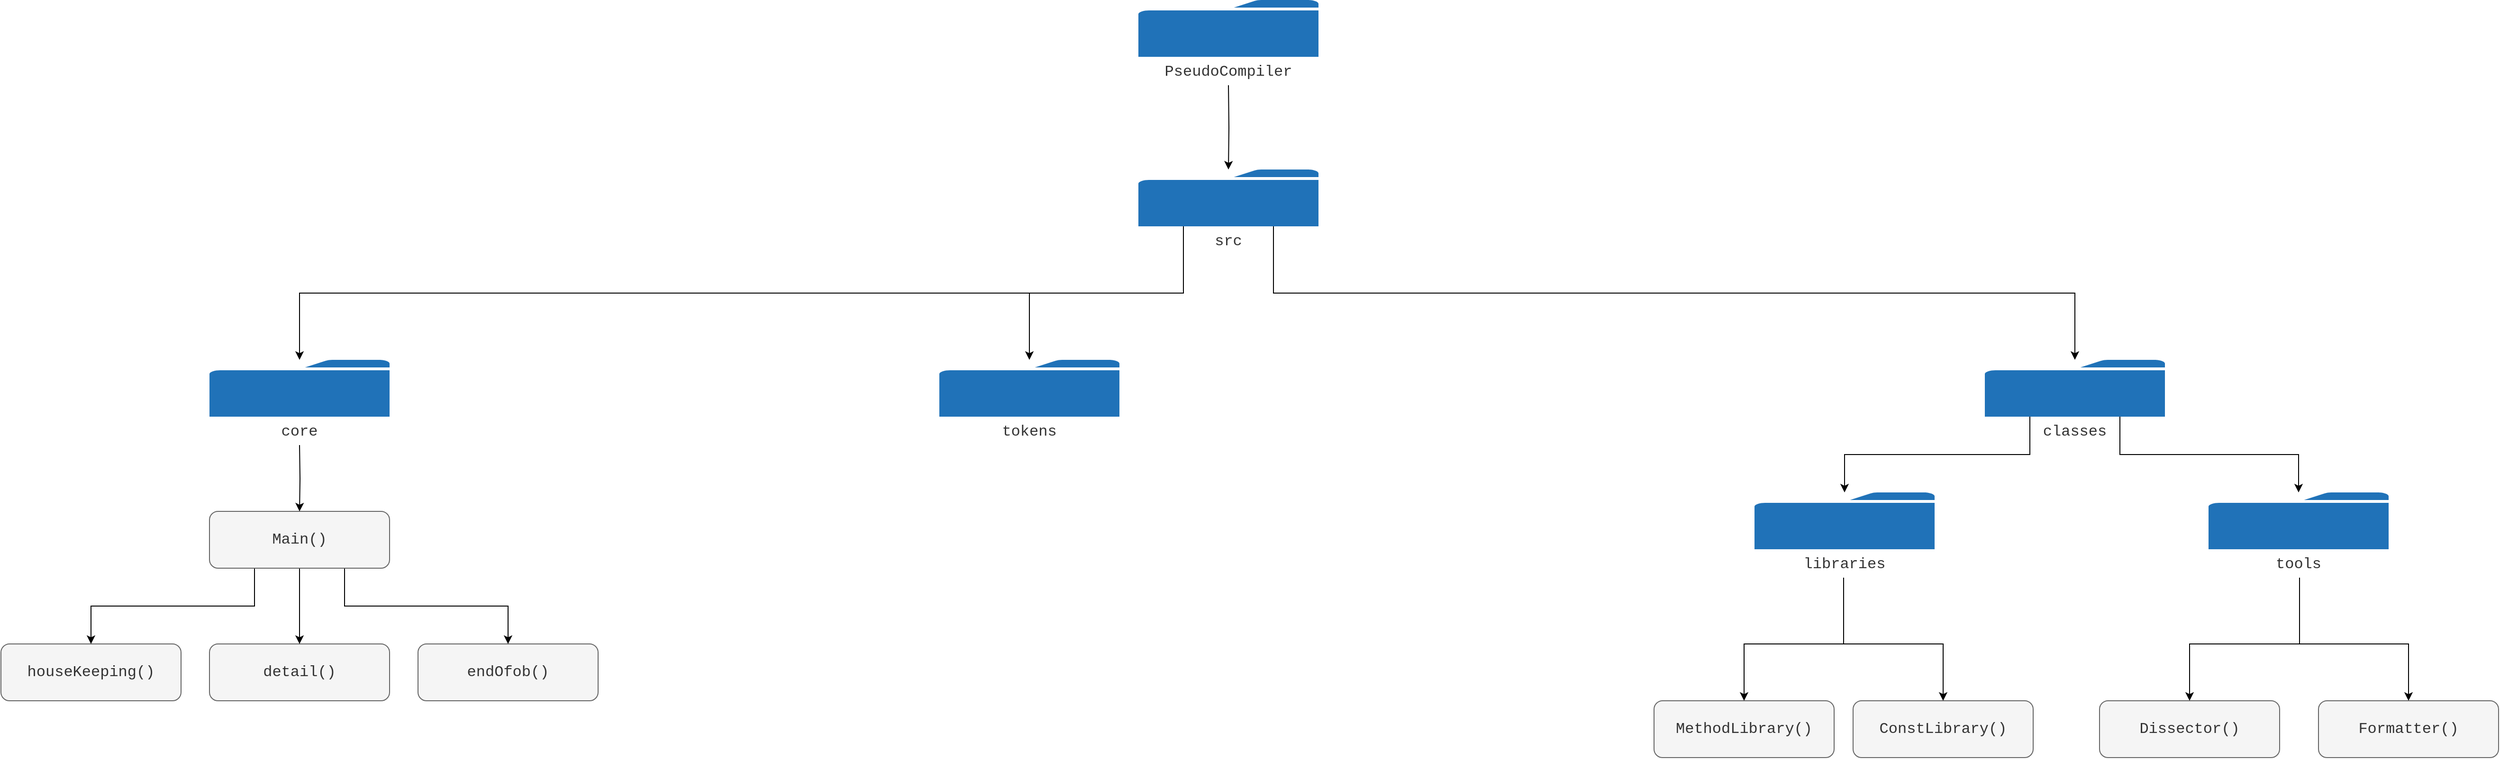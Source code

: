 <mxfile version="26.1.1">
  <diagram name="PseudoCompiler" id="BMqjqRNvKpbfWzwl1En0">
    <mxGraphModel dx="3800" dy="1242" grid="1" gridSize="10" guides="1" tooltips="1" connect="1" arrows="1" fold="1" page="1" pageScale="1" pageWidth="850" pageHeight="1100" math="0" shadow="0">
      <root>
        <mxCell id="0" />
        <mxCell id="1" parent="0" />
        <mxCell id="dbPTEC6S_8MBjSTOmzba-41" style="edgeStyle=orthogonalEdgeStyle;rounded=0;orthogonalLoop=1;jettySize=auto;html=1;entryX=0.5;entryY=0;entryDx=0;entryDy=0;" edge="1" parent="1" target="dbPTEC6S_8MBjSTOmzba-90">
          <mxGeometry relative="1" as="geometry">
            <mxPoint x="265" y="130" as="sourcePoint" />
            <mxPoint x="265" y="230" as="targetPoint" />
          </mxGeometry>
        </mxCell>
        <mxCell id="dbPTEC6S_8MBjSTOmzba-1" value="PseudoCompiler" style="rounded=1;whiteSpace=wrap;html=1;fillColor=#2072B8;fontColor=#333333;strokeColor=none;fontSize=16;fontFamily=Courier New;sketch=0;pointerEvents=1;shadow=0;dashed=0;labelPosition=center;verticalLabelPosition=bottom;verticalAlign=top;outlineConnect=0;shape=mxgraph.office.concepts.folder;" vertex="1" parent="1">
          <mxGeometry x="170" y="40" width="190" height="60" as="geometry" />
        </mxCell>
        <mxCell id="dbPTEC6S_8MBjSTOmzba-2" value="houseKeeping()" style="rounded=1;whiteSpace=wrap;html=1;fillColor=#f5f5f5;fontColor=#333333;strokeColor=#666666;fontSize=16;fontFamily=Courier New;" vertex="1" parent="1">
          <mxGeometry x="-1030" y="720" width="190" height="60" as="geometry" />
        </mxCell>
        <mxCell id="dbPTEC6S_8MBjSTOmzba-4" value="detail()" style="rounded=1;whiteSpace=wrap;html=1;fillColor=#f5f5f5;fontColor=#333333;strokeColor=#666666;fontSize=16;fontFamily=Courier New;" vertex="1" parent="1">
          <mxGeometry x="-810" y="720" width="190" height="60" as="geometry" />
        </mxCell>
        <mxCell id="dbPTEC6S_8MBjSTOmzba-6" value="endOfob()" style="rounded=1;whiteSpace=wrap;html=1;fillColor=#f5f5f5;fontColor=#333333;strokeColor=#666666;fontSize=16;fontFamily=Courier New;" vertex="1" parent="1">
          <mxGeometry x="-590" y="720" width="190" height="60" as="geometry" />
        </mxCell>
        <mxCell id="dbPTEC6S_8MBjSTOmzba-10" style="edgeStyle=orthogonalEdgeStyle;rounded=0;orthogonalLoop=1;jettySize=auto;html=1;exitX=0.25;exitY=1;exitDx=0;exitDy=0;entryX=0.5;entryY=0;entryDx=0;entryDy=0;" edge="1" parent="1" source="dbPTEC6S_8MBjSTOmzba-8" target="dbPTEC6S_8MBjSTOmzba-2">
          <mxGeometry relative="1" as="geometry" />
        </mxCell>
        <mxCell id="dbPTEC6S_8MBjSTOmzba-11" style="edgeStyle=orthogonalEdgeStyle;rounded=0;orthogonalLoop=1;jettySize=auto;html=1;exitX=0.5;exitY=1;exitDx=0;exitDy=0;entryX=0.5;entryY=0;entryDx=0;entryDy=0;" edge="1" parent="1" source="dbPTEC6S_8MBjSTOmzba-8" target="dbPTEC6S_8MBjSTOmzba-4">
          <mxGeometry relative="1" as="geometry" />
        </mxCell>
        <mxCell id="dbPTEC6S_8MBjSTOmzba-12" style="edgeStyle=orthogonalEdgeStyle;rounded=0;orthogonalLoop=1;jettySize=auto;html=1;exitX=0.75;exitY=1;exitDx=0;exitDy=0;entryX=0.5;entryY=0;entryDx=0;entryDy=0;" edge="1" parent="1" source="dbPTEC6S_8MBjSTOmzba-8" target="dbPTEC6S_8MBjSTOmzba-6">
          <mxGeometry relative="1" as="geometry" />
        </mxCell>
        <mxCell id="dbPTEC6S_8MBjSTOmzba-8" value="Main()" style="rounded=1;whiteSpace=wrap;html=1;fillColor=#f5f5f5;fontColor=#333333;strokeColor=#666666;fontSize=16;fontFamily=Courier New;" vertex="1" parent="1">
          <mxGeometry x="-810" y="580" width="190" height="60" as="geometry" />
        </mxCell>
        <mxCell id="dbPTEC6S_8MBjSTOmzba-34" value="MethodLibrary()" style="rounded=1;whiteSpace=wrap;html=1;fillColor=#f5f5f5;fontColor=#333333;strokeColor=#666666;fontSize=16;fontFamily=Courier New;" vertex="1" parent="1">
          <mxGeometry x="714" y="780" width="190" height="60" as="geometry" />
        </mxCell>
        <mxCell id="dbPTEC6S_8MBjSTOmzba-37" value="ConstLibrary()" style="rounded=1;whiteSpace=wrap;html=1;fillColor=#f5f5f5;fontColor=#333333;strokeColor=#666666;fontSize=16;fontFamily=Courier New;" vertex="1" parent="1">
          <mxGeometry x="924" y="780" width="190" height="60" as="geometry" />
        </mxCell>
        <mxCell id="dbPTEC6S_8MBjSTOmzba-65" style="edgeStyle=orthogonalEdgeStyle;rounded=0;orthogonalLoop=1;jettySize=auto;html=1;exitX=0.25;exitY=1;exitDx=0;exitDy=0;entryX=0.5;entryY=0;entryDx=0;entryDy=0;" edge="1" parent="1" source="dbPTEC6S_8MBjSTOmzba-39" target="dbPTEC6S_8MBjSTOmzba-85">
          <mxGeometry relative="1" as="geometry">
            <mxPoint x="1103" y="490" as="sourcePoint" />
            <mxPoint x="916" y="560.0" as="targetPoint" />
          </mxGeometry>
        </mxCell>
        <mxCell id="dbPTEC6S_8MBjSTOmzba-67" style="edgeStyle=orthogonalEdgeStyle;rounded=0;orthogonalLoop=1;jettySize=auto;html=1;entryX=0.5;entryY=0;entryDx=0;entryDy=0;exitX=0.75;exitY=1;exitDx=0;exitDy=0;" edge="1" parent="1" source="dbPTEC6S_8MBjSTOmzba-39" target="dbPTEC6S_8MBjSTOmzba-66">
          <mxGeometry relative="1" as="geometry">
            <mxPoint x="1213" y="490" as="sourcePoint" />
          </mxGeometry>
        </mxCell>
        <mxCell id="dbPTEC6S_8MBjSTOmzba-39" value="classes" style="rounded=1;whiteSpace=wrap;html=1;fillColor=#2072B8;fontColor=#333333;strokeColor=none;fontSize=16;fontFamily=Courier New;sketch=0;pointerEvents=1;shadow=0;dashed=0;labelPosition=center;verticalLabelPosition=bottom;verticalAlign=top;outlineConnect=0;shape=mxgraph.office.concepts.folder;" vertex="1" parent="1">
          <mxGeometry x="1063" y="420" width="190" height="60" as="geometry" />
        </mxCell>
        <mxCell id="dbPTEC6S_8MBjSTOmzba-43" style="edgeStyle=orthogonalEdgeStyle;rounded=0;orthogonalLoop=1;jettySize=auto;html=1;exitX=0.25;exitY=1;exitDx=0;exitDy=0;entryX=0.5;entryY=0;entryDx=0;entryDy=0;" edge="1" parent="1" source="dbPTEC6S_8MBjSTOmzba-90" target="dbPTEC6S_8MBjSTOmzba-92">
          <mxGeometry relative="1" as="geometry">
            <mxPoint x="217.5" y="290" as="sourcePoint" />
          </mxGeometry>
        </mxCell>
        <mxCell id="dbPTEC6S_8MBjSTOmzba-44" style="edgeStyle=orthogonalEdgeStyle;rounded=0;orthogonalLoop=1;jettySize=auto;html=1;exitX=0.75;exitY=1;exitDx=0;exitDy=0;entryX=0.5;entryY=0;entryDx=0;entryDy=0;" edge="1" parent="1" source="dbPTEC6S_8MBjSTOmzba-90" target="dbPTEC6S_8MBjSTOmzba-39">
          <mxGeometry relative="1" as="geometry">
            <mxPoint x="312.5" y="290" as="sourcePoint" />
          </mxGeometry>
        </mxCell>
        <mxCell id="dbPTEC6S_8MBjSTOmzba-96" style="edgeStyle=orthogonalEdgeStyle;rounded=0;orthogonalLoop=1;jettySize=auto;html=1;entryX=0.5;entryY=0;entryDx=0;entryDy=0;" edge="1" parent="1" target="dbPTEC6S_8MBjSTOmzba-88">
          <mxGeometry relative="1" as="geometry">
            <mxPoint x="1395" y="650" as="sourcePoint" />
            <Array as="points">
              <mxPoint x="1395" y="720" />
              <mxPoint x="1279" y="720" />
            </Array>
          </mxGeometry>
        </mxCell>
        <mxCell id="dbPTEC6S_8MBjSTOmzba-97" style="edgeStyle=orthogonalEdgeStyle;rounded=0;orthogonalLoop=1;jettySize=auto;html=1;entryX=0.5;entryY=0;entryDx=0;entryDy=0;" edge="1" parent="1" target="dbPTEC6S_8MBjSTOmzba-77">
          <mxGeometry relative="1" as="geometry">
            <mxPoint x="1395" y="650" as="sourcePoint" />
            <Array as="points">
              <mxPoint x="1395" y="720" />
              <mxPoint x="1510" y="720" />
            </Array>
          </mxGeometry>
        </mxCell>
        <mxCell id="dbPTEC6S_8MBjSTOmzba-66" value="tools" style="rounded=1;whiteSpace=wrap;html=1;fillColor=#2072B8;fontColor=#333333;strokeColor=none;fontSize=16;fontFamily=Courier New;sketch=0;pointerEvents=1;shadow=0;dashed=0;labelPosition=center;verticalLabelPosition=bottom;verticalAlign=top;outlineConnect=0;shape=mxgraph.office.concepts.folder;" vertex="1" parent="1">
          <mxGeometry x="1299" y="560" width="190" height="60" as="geometry" />
        </mxCell>
        <mxCell id="dbPTEC6S_8MBjSTOmzba-77" value="Formatter()" style="rounded=1;whiteSpace=wrap;html=1;fillColor=#f5f5f5;fontColor=#333333;strokeColor=#666666;fontSize=16;fontFamily=Courier New;" vertex="1" parent="1">
          <mxGeometry x="1415" y="780" width="190" height="60" as="geometry" />
        </mxCell>
        <mxCell id="dbPTEC6S_8MBjSTOmzba-86" style="edgeStyle=orthogonalEdgeStyle;rounded=0;orthogonalLoop=1;jettySize=auto;html=1;entryX=0.5;entryY=0;entryDx=0;entryDy=0;" edge="1" parent="1" target="dbPTEC6S_8MBjSTOmzba-34">
          <mxGeometry relative="1" as="geometry">
            <mxPoint x="914" y="650" as="sourcePoint" />
            <Array as="points">
              <mxPoint x="914" y="720" />
              <mxPoint x="809" y="720" />
            </Array>
          </mxGeometry>
        </mxCell>
        <mxCell id="dbPTEC6S_8MBjSTOmzba-87" style="edgeStyle=orthogonalEdgeStyle;rounded=0;orthogonalLoop=1;jettySize=auto;html=1;entryX=0.5;entryY=0;entryDx=0;entryDy=0;" edge="1" parent="1" target="dbPTEC6S_8MBjSTOmzba-37">
          <mxGeometry relative="1" as="geometry">
            <mxPoint x="914" y="650" as="sourcePoint" />
            <Array as="points">
              <mxPoint x="914" y="650" />
              <mxPoint x="914" y="720" />
              <mxPoint x="1139" y="720" />
            </Array>
          </mxGeometry>
        </mxCell>
        <mxCell id="dbPTEC6S_8MBjSTOmzba-85" value="libraries" style="rounded=1;whiteSpace=wrap;html=1;fillColor=#2072B8;fontColor=#333333;strokeColor=none;fontSize=16;fontFamily=Courier New;sketch=0;pointerEvents=1;shadow=0;dashed=0;labelPosition=center;verticalLabelPosition=bottom;verticalAlign=top;outlineConnect=0;shape=mxgraph.office.concepts.folder;" vertex="1" parent="1">
          <mxGeometry x="820" y="560" width="190" height="60" as="geometry" />
        </mxCell>
        <mxCell id="dbPTEC6S_8MBjSTOmzba-88" value="Dissector()" style="rounded=1;whiteSpace=wrap;html=1;fillColor=#f5f5f5;fontColor=#333333;strokeColor=#666666;fontSize=16;fontFamily=Courier New;" vertex="1" parent="1">
          <mxGeometry x="1184" y="780" width="190" height="60" as="geometry" />
        </mxCell>
        <mxCell id="dbPTEC6S_8MBjSTOmzba-89" value="tokens" style="rounded=1;whiteSpace=wrap;html=1;fillColor=#2072B8;fontColor=#333333;strokeColor=none;fontSize=16;fontFamily=Courier New;sketch=0;pointerEvents=1;shadow=0;dashed=0;labelPosition=center;verticalLabelPosition=bottom;verticalAlign=top;outlineConnect=0;shape=mxgraph.office.concepts.folder;" vertex="1" parent="1">
          <mxGeometry x="-40" y="420" width="190" height="60" as="geometry" />
        </mxCell>
        <mxCell id="dbPTEC6S_8MBjSTOmzba-91" style="edgeStyle=orthogonalEdgeStyle;rounded=0;orthogonalLoop=1;jettySize=auto;html=1;exitX=0.25;exitY=1;exitDx=0;exitDy=0;entryX=0.5;entryY=0;entryDx=0;entryDy=0;" edge="1" parent="1" source="dbPTEC6S_8MBjSTOmzba-90" target="dbPTEC6S_8MBjSTOmzba-89">
          <mxGeometry relative="1" as="geometry" />
        </mxCell>
        <mxCell id="dbPTEC6S_8MBjSTOmzba-90" value="src" style="rounded=1;whiteSpace=wrap;html=1;fillColor=#2072B8;fontColor=#333333;strokeColor=none;fontSize=16;fontFamily=Courier New;sketch=0;pointerEvents=1;shadow=0;dashed=0;labelPosition=center;verticalLabelPosition=bottom;verticalAlign=top;outlineConnect=0;shape=mxgraph.office.concepts.folder;" vertex="1" parent="1">
          <mxGeometry x="170" y="219" width="190" height="60" as="geometry" />
        </mxCell>
        <mxCell id="dbPTEC6S_8MBjSTOmzba-93" style="edgeStyle=orthogonalEdgeStyle;rounded=0;orthogonalLoop=1;jettySize=auto;html=1;entryX=0.5;entryY=0;entryDx=0;entryDy=0;" edge="1" parent="1" target="dbPTEC6S_8MBjSTOmzba-8">
          <mxGeometry relative="1" as="geometry">
            <mxPoint x="-715" y="510" as="sourcePoint" />
          </mxGeometry>
        </mxCell>
        <mxCell id="dbPTEC6S_8MBjSTOmzba-92" value="core" style="rounded=1;whiteSpace=wrap;html=1;fillColor=#2072B8;fontColor=#333333;strokeColor=none;fontSize=16;fontFamily=Courier New;sketch=0;pointerEvents=1;shadow=0;dashed=0;labelPosition=center;verticalLabelPosition=bottom;verticalAlign=top;outlineConnect=0;shape=mxgraph.office.concepts.folder;" vertex="1" parent="1">
          <mxGeometry x="-810" y="420" width="190" height="60" as="geometry" />
        </mxCell>
      </root>
    </mxGraphModel>
  </diagram>
</mxfile>
